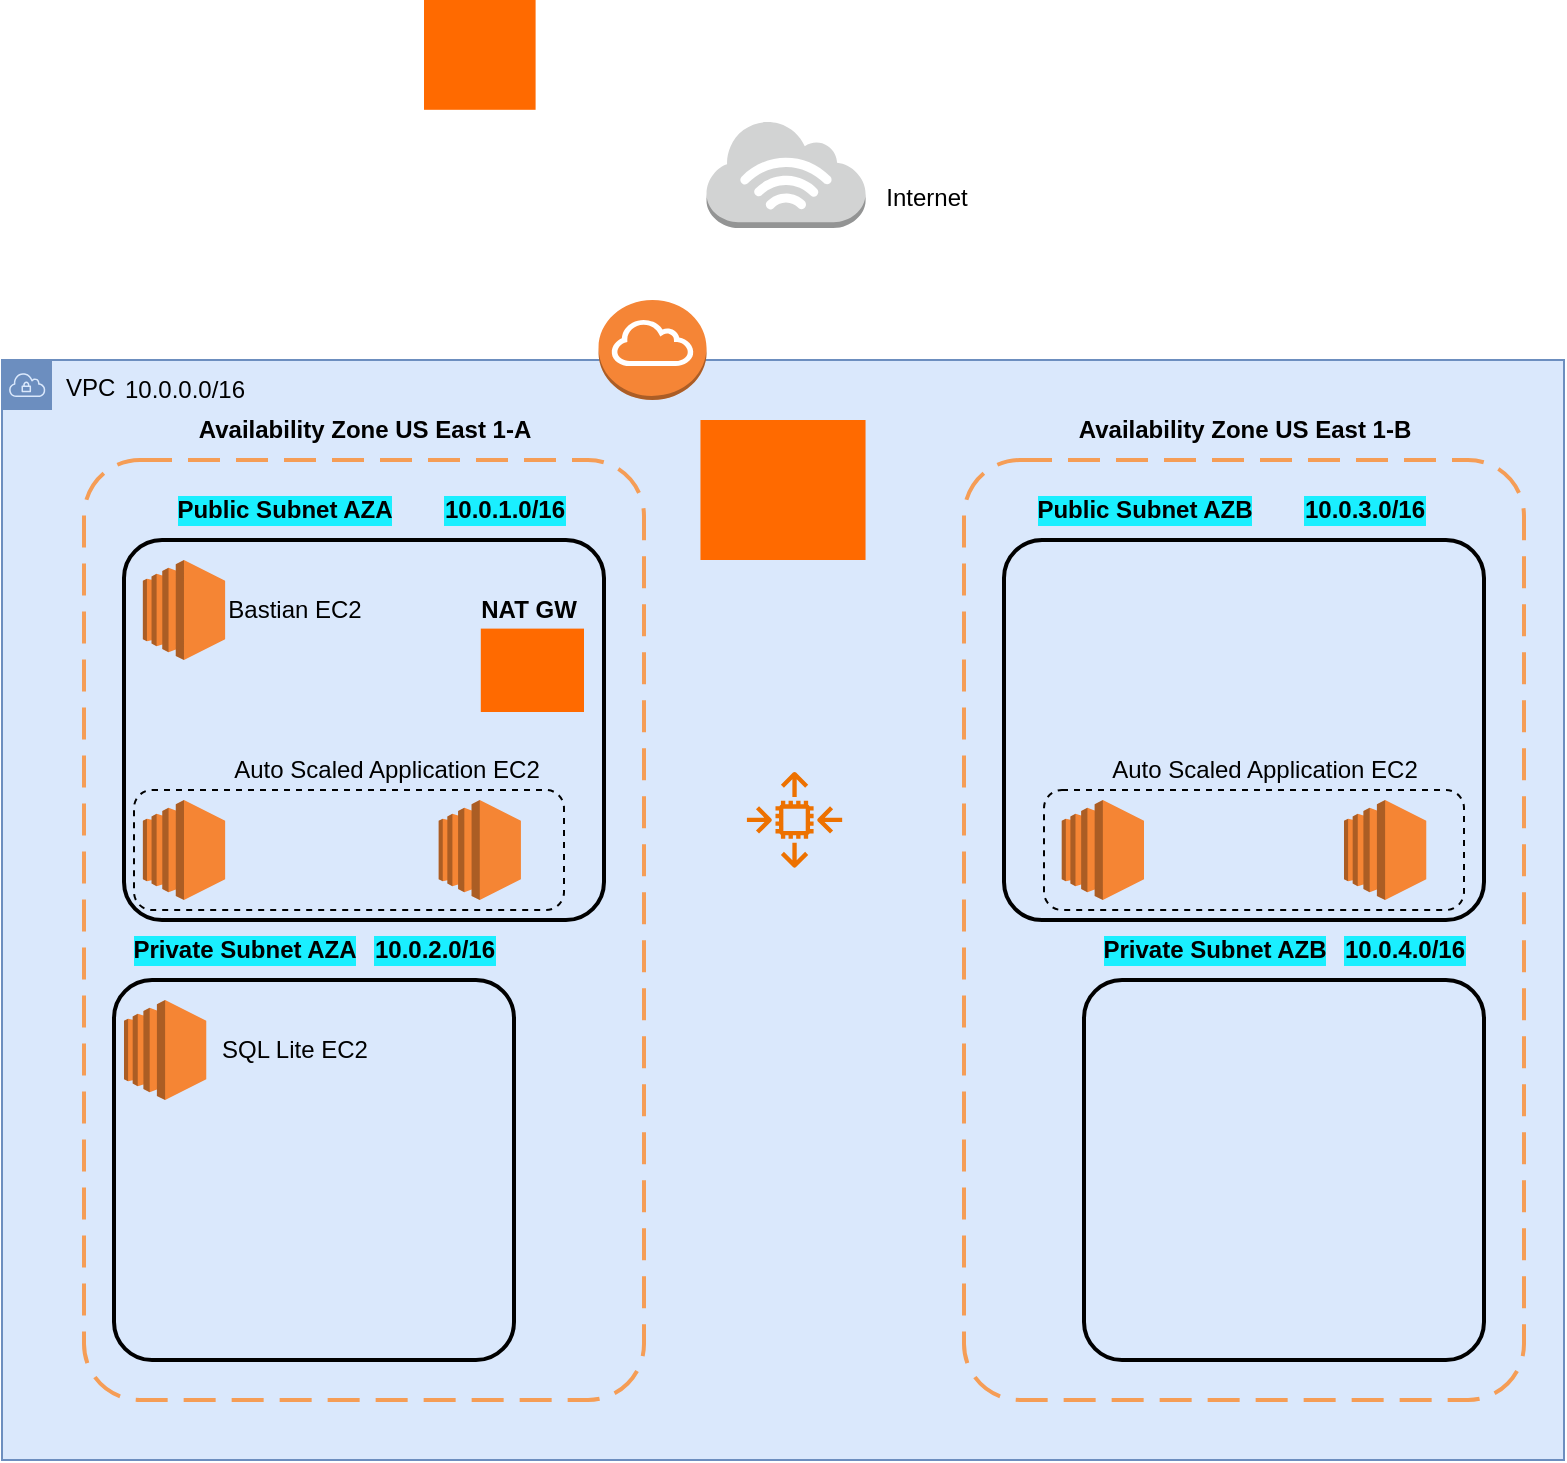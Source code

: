 <mxfile version="26.2.12">
  <diagram name="Page-1" id="fU7BCpl6mXzZDJkFP51K">
    <mxGraphModel dx="1428" dy="1954" grid="1" gridSize="10" guides="1" tooltips="1" connect="1" arrows="1" fold="1" page="1" pageScale="1" pageWidth="827" pageHeight="1169" math="0" shadow="0">
      <root>
        <mxCell id="0" />
        <mxCell id="1" parent="0" />
        <mxCell id="hSYeYCXfzHYsLcMzWhCX-23" value="VPC" style="sketch=0;outlineConnect=0;html=1;whiteSpace=wrap;fontSize=12;fontStyle=0;shape=mxgraph.aws4.group;grIcon=mxgraph.aws4.group_vpc;strokeColor=#6c8ebf;fillColor=#dae8fc;verticalAlign=top;align=left;spacingLeft=30;dashed=0;" vertex="1" parent="1">
          <mxGeometry x="59" y="-20" width="781" height="550" as="geometry" />
        </mxCell>
        <mxCell id="hSYeYCXfzHYsLcMzWhCX-46" value="" style="rounded=1;whiteSpace=wrap;html=1;fillColor=none;dashed=1;" vertex="1" parent="1">
          <mxGeometry x="580" y="195" width="210" height="60" as="geometry" />
        </mxCell>
        <mxCell id="hSYeYCXfzHYsLcMzWhCX-45" value="" style="rounded=1;whiteSpace=wrap;html=1;fillColor=none;dashed=1;" vertex="1" parent="1">
          <mxGeometry x="125" y="195" width="215" height="60" as="geometry" />
        </mxCell>
        <mxCell id="hSYeYCXfzHYsLcMzWhCX-21" value="" style="rounded=1;arcSize=10;dashed=1;strokeColor=#F59D56;fillColor=none;gradientColor=none;dashPattern=8 4;strokeWidth=2;" vertex="1" parent="1">
          <mxGeometry x="540" y="30" width="280" height="470" as="geometry" />
        </mxCell>
        <mxCell id="hSYeYCXfzHYsLcMzWhCX-20" value="" style="rounded=1;arcSize=10;dashed=1;strokeColor=#F59D56;fillColor=none;gradientColor=none;dashPattern=8 4;strokeWidth=2;" vertex="1" parent="1">
          <mxGeometry x="100" y="30" width="280" height="470" as="geometry" />
        </mxCell>
        <mxCell id="hSYeYCXfzHYsLcMzWhCX-2" value="" style="rounded=1;arcSize=10;dashed=0;fillColor=none;gradientColor=none;strokeWidth=2;" vertex="1" parent="1">
          <mxGeometry x="120" y="70" width="240" height="190" as="geometry" />
        </mxCell>
        <mxCell id="hSYeYCXfzHYsLcMzWhCX-4" value="" style="rounded=1;arcSize=10;dashed=0;fillColor=none;gradientColor=none;strokeWidth=2;" vertex="1" parent="1">
          <mxGeometry x="115" y="290" width="200" height="190" as="geometry" />
        </mxCell>
        <mxCell id="hSYeYCXfzHYsLcMzWhCX-8" value="10.0.0.0/16" style="text;html=1;align=center;verticalAlign=middle;resizable=0;points=[];autosize=1;strokeColor=none;fillColor=none;" vertex="1" parent="1">
          <mxGeometry x="110.01" y="-20" width="80" height="30" as="geometry" />
        </mxCell>
        <mxCell id="hSYeYCXfzHYsLcMzWhCX-9" value="" style="points=[];aspect=fixed;html=1;align=center;shadow=0;dashed=0;fillColor=#FF6A00;strokeColor=none;shape=mxgraph.alibaba_cloud.alb_application_load_balancer_01;" vertex="1" parent="1">
          <mxGeometry x="408.23" y="10" width="82.54" height="70" as="geometry" />
        </mxCell>
        <mxCell id="hSYeYCXfzHYsLcMzWhCX-10" value="Public Subnet AZA" style="text;html=1;align=center;verticalAlign=middle;resizable=0;points=[];autosize=1;strokeColor=none;fillColor=none;labelBackgroundColor=#1AEFFF;fontStyle=1" vertex="1" parent="1">
          <mxGeometry x="140" y="40" width="120" height="30" as="geometry" />
        </mxCell>
        <mxCell id="hSYeYCXfzHYsLcMzWhCX-11" value="Public Subnet AZB" style="text;html=1;align=center;verticalAlign=middle;resizable=0;points=[];autosize=1;strokeColor=none;fillColor=none;labelBackgroundColor=#1AEFFF;fontStyle=1" vertex="1" parent="1">
          <mxGeometry x="570" y="40" width="120" height="30" as="geometry" />
        </mxCell>
        <mxCell id="hSYeYCXfzHYsLcMzWhCX-13" value="Private Subnet AZA" style="text;html=1;align=center;verticalAlign=middle;resizable=0;points=[];autosize=1;strokeColor=none;fillColor=none;labelBackgroundColor=#1AEFFF;fontStyle=1" vertex="1" parent="1">
          <mxGeometry x="115" y="260" width="130" height="30" as="geometry" />
        </mxCell>
        <mxCell id="hSYeYCXfzHYsLcMzWhCX-14" value="" style="outlineConnect=0;dashed=0;verticalLabelPosition=bottom;verticalAlign=top;align=center;html=1;shape=mxgraph.aws3.ec2;fillColor=#F58534;gradientColor=none;" vertex="1" parent="1">
          <mxGeometry x="129.43" y="80" width="41.13" height="50" as="geometry" />
        </mxCell>
        <mxCell id="hSYeYCXfzHYsLcMzWhCX-15" value="" style="points=[];aspect=fixed;html=1;align=center;shadow=0;dashed=0;fillColor=#FF6A00;strokeColor=none;shape=mxgraph.alibaba_cloud.nat_gateway;" vertex="1" parent="1">
          <mxGeometry x="298.4" y="114.3" width="51.6" height="41.7" as="geometry" />
        </mxCell>
        <mxCell id="hSYeYCXfzHYsLcMzWhCX-16" value="" style="rounded=1;arcSize=10;dashed=0;fillColor=none;gradientColor=none;strokeWidth=2;" vertex="1" parent="1">
          <mxGeometry x="560" y="70" width="240" height="190" as="geometry" />
        </mxCell>
        <mxCell id="hSYeYCXfzHYsLcMzWhCX-17" value="" style="outlineConnect=0;dashed=0;verticalLabelPosition=bottom;verticalAlign=top;align=center;html=1;shape=mxgraph.aws3.internet_3;fillColor=#D2D3D3;gradientColor=none;" vertex="1" parent="1">
          <mxGeometry x="411.27" y="-140" width="79.5" height="54" as="geometry" />
        </mxCell>
        <mxCell id="hSYeYCXfzHYsLcMzWhCX-18" value="Bastian EC2" style="text;html=1;align=center;verticalAlign=middle;resizable=0;points=[];autosize=1;strokeColor=none;fillColor=none;" vertex="1" parent="1">
          <mxGeometry x="160" y="90" width="90" height="30" as="geometry" />
        </mxCell>
        <mxCell id="hSYeYCXfzHYsLcMzWhCX-19" value="" style="outlineConnect=0;dashed=0;verticalLabelPosition=bottom;verticalAlign=top;align=center;html=1;shape=mxgraph.aws3.ec2;fillColor=#F58534;gradientColor=none;" vertex="1" parent="1">
          <mxGeometry x="120" y="300" width="41.13" height="50" as="geometry" />
        </mxCell>
        <mxCell id="hSYeYCXfzHYsLcMzWhCX-24" value="" style="rounded=1;arcSize=10;dashed=0;fillColor=none;gradientColor=none;strokeWidth=2;" vertex="1" parent="1">
          <mxGeometry x="600" y="290" width="200" height="190" as="geometry" />
        </mxCell>
        <mxCell id="hSYeYCXfzHYsLcMzWhCX-25" value="Private Subnet AZB" style="text;html=1;align=center;verticalAlign=middle;resizable=0;points=[];autosize=1;strokeColor=none;fillColor=none;labelBackgroundColor=#1AEFFF;fontStyle=1" vertex="1" parent="1">
          <mxGeometry x="600" y="260" width="130" height="30" as="geometry" />
        </mxCell>
        <mxCell id="hSYeYCXfzHYsLcMzWhCX-26" value="SQL Lite EC2" style="text;html=1;align=center;verticalAlign=middle;resizable=0;points=[];autosize=1;strokeColor=none;fillColor=none;" vertex="1" parent="1">
          <mxGeometry x="155" y="310" width="100" height="30" as="geometry" />
        </mxCell>
        <mxCell id="hSYeYCXfzHYsLcMzWhCX-27" value="Availability Zone US East 1-A" style="text;html=1;align=center;verticalAlign=middle;resizable=0;points=[];autosize=1;strokeColor=none;fillColor=none;fontStyle=1" vertex="1" parent="1">
          <mxGeometry x="150" width="180" height="30" as="geometry" />
        </mxCell>
        <mxCell id="hSYeYCXfzHYsLcMzWhCX-28" value="Internet" style="text;html=1;align=center;verticalAlign=middle;resizable=0;points=[];autosize=1;strokeColor=none;fillColor=none;" vertex="1" parent="1">
          <mxGeometry x="490.77" y="-116" width="60" height="30" as="geometry" />
        </mxCell>
        <mxCell id="hSYeYCXfzHYsLcMzWhCX-29" value="" style="outlineConnect=0;dashed=0;verticalLabelPosition=bottom;verticalAlign=top;align=center;html=1;shape=mxgraph.aws3.ec2;fillColor=#F58534;gradientColor=none;" vertex="1" parent="1">
          <mxGeometry x="129.44" y="200" width="41.13" height="50" as="geometry" />
        </mxCell>
        <mxCell id="hSYeYCXfzHYsLcMzWhCX-30" value="" style="outlineConnect=0;dashed=0;verticalLabelPosition=bottom;verticalAlign=top;align=center;html=1;shape=mxgraph.aws3.ec2;fillColor=#F58534;gradientColor=none;" vertex="1" parent="1">
          <mxGeometry x="588.87" y="200" width="41.13" height="50" as="geometry" />
        </mxCell>
        <mxCell id="hSYeYCXfzHYsLcMzWhCX-31" value="Auto Scaled Application EC2" style="text;html=1;align=center;verticalAlign=middle;resizable=0;points=[];autosize=1;strokeColor=none;fillColor=none;" vertex="1" parent="1">
          <mxGeometry x="161.13" y="170" width="180" height="30" as="geometry" />
        </mxCell>
        <mxCell id="hSYeYCXfzHYsLcMzWhCX-32" value="Auto Scaled Application EC2" style="text;html=1;align=center;verticalAlign=middle;resizable=0;points=[];autosize=1;strokeColor=none;fillColor=none;" vertex="1" parent="1">
          <mxGeometry x="600" y="170" width="180" height="30" as="geometry" />
        </mxCell>
        <mxCell id="hSYeYCXfzHYsLcMzWhCX-33" value="" style="points=[];aspect=fixed;html=1;align=center;shadow=0;dashed=0;fillColor=#FF6A00;strokeColor=none;shape=mxgraph.alibaba_cloud.dns_domain_name_system;" vertex="1" parent="1">
          <mxGeometry x="270" y="-200" width="55.8" height="54.9" as="geometry" />
        </mxCell>
        <mxCell id="hSYeYCXfzHYsLcMzWhCX-34" value="" style="sketch=0;outlineConnect=0;fontColor=#232F3E;gradientColor=none;fillColor=#ED7100;strokeColor=none;dashed=0;verticalLabelPosition=bottom;verticalAlign=top;align=center;html=1;fontSize=12;fontStyle=0;aspect=fixed;pointerEvents=1;shape=mxgraph.aws4.auto_scaling2;" vertex="1" parent="1">
          <mxGeometry x="431.27" y="185.85" width="48" height="48" as="geometry" />
        </mxCell>
        <mxCell id="hSYeYCXfzHYsLcMzWhCX-35" value="10.0.1&lt;span style=&quot;color: rgba(0, 0, 0, 0); font-family: monospace; font-size: 0px; text-align: start;&quot;&gt;%3CmxGraphModel%3E%3Croot%3E%3CmxCell%20id%3D%220%22%2F%3E%3CmxCell%20id%3D%221%22%20parent%3D%220%22%2F%3E%3CmxCell%20id%3D%222%22%20value%3D%2210.0.0.0%2F16%22%20style%3D%22text%3Bhtml%3D1%3Balign%3Dcenter%3BverticalAlign%3Dmiddle%3Bresizable%3D0%3Bpoints%3D%5B%5D%3Bautosize%3D1%3BstrokeColor%3Dnone%3BfillColor%3Dnone%3B%22%20vertex%3D%221%22%20parent%3D%221%22%3E%3CmxGeometry%20x%3D%22110%22%20y%3D%22-10%22%20width%3D%2280%22%20height%3D%2230%22%20as%3D%22geometry%22%2F%3E%3C%2FmxCell%3E%3C%2Froot%3E%3C%2FmxGraphModel%3E&lt;/span&gt;.0/16" style="text;html=1;align=center;verticalAlign=middle;resizable=0;points=[];autosize=1;strokeColor=none;fillColor=none;labelBackgroundColor=#1AEFFF;fontStyle=1" vertex="1" parent="1">
          <mxGeometry x="270" y="40" width="80" height="30" as="geometry" />
        </mxCell>
        <mxCell id="hSYeYCXfzHYsLcMzWhCX-36" value="10.0.2&lt;span style=&quot;color: rgba(0, 0, 0, 0); font-family: monospace; font-size: 0px; text-align: start;&quot;&gt;%3CmxGraphModel%3E%3Croot%3E%3CmxCell%20id%3D%220%22%2F%3E%3CmxCell%20id%3D%221%22%20parent%3D%220%22%2F%3E%3CmxCell%20id%3D%222%22%20value%3D%2210.0.0.0%2F16%22%20style%3D%22text%3Bhtml%3D1%3Balign%3Dcenter%3BverticalAlign%3Dmiddle%3Bresizable%3D0%3Bpoints%3D%5B%5D%3Bautosize%3D1%3BstrokeColor%3Dnone%3BfillColor%3Dnone%3B%22%20vertex%3D%221%22%20parent%3D%221%22%3E%3CmxGeometry%20x%3D%22110%22%20y%3D%22-10%22%20width%3D%2280%22%20height%3D%2230%22%20as%3D%22geometry%22%2F%3E%3C%2FmxCell%3E%3C%2Froot%3E%3C%2FmxGraphModel%32&lt;/span&gt;.0/16" style="text;html=1;align=center;verticalAlign=middle;resizable=0;points=[];autosize=1;strokeColor=none;fillColor=none;labelBackgroundColor=#1AEFFF;fontStyle=1" vertex="1" parent="1">
          <mxGeometry x="235" y="260" width="80" height="30" as="geometry" />
        </mxCell>
        <mxCell id="hSYeYCXfzHYsLcMzWhCX-37" value="10.0.3&lt;span style=&quot;color: rgba(0, 0, 0, 0); font-family: monospace; font-size: 0px; text-align: start;&quot;&gt;%3CmxGraphModel%3E%3Croot%3E%3CmxCell%20id%3D%220%22%2F%3E%3CmxCell%20id%3D%221%22%20parent%3D%220%22%2F%3E%3CmxCell%20id%3D%222%22%20value%3D%2210.0.0.0%2F16%22%20style%3D%22text%3Bhtml%3D1%3Balign%3Dcenter%3BverticalAlign%3Dmiddle%3Bresizable%3D0%3Bpoints%3D%5B%5D%3Bautosize%3D1%3BstrokeColor%3Dnone%3BfillColor%3Dnone%3B%22%20vertex%3D%221%22%20parent%3D%221%22%3E%3CmxGeometry%20x%3D%22110%22%20y%3D%22-10%22%20width%3D%2280%22%20height%3D%2230%22%20as%3D%22geometry%22%2F%3E%3C%2FmxCell%3E%3C%2Froot%3E%3C%2FmxGraphModel%32&lt;/span&gt;.0/16" style="text;html=1;align=center;verticalAlign=middle;resizable=0;points=[];autosize=1;strokeColor=none;fillColor=none;labelBackgroundColor=#1AEFFF;fontStyle=1" vertex="1" parent="1">
          <mxGeometry x="700" y="40" width="80" height="30" as="geometry" />
        </mxCell>
        <mxCell id="hSYeYCXfzHYsLcMzWhCX-38" value="10.0.4&lt;span style=&quot;color: rgba(0, 0, 0, 0); font-family: monospace; font-size: 0px; text-align: start;&quot;&gt;%3CmxGraphModel%3E%3Croot%3E%3CmxCell%20id%3D%220%22%2F%3E%3CmxCell%20id%3D%221%22%20parent%3D%220%22%2F%3E%3CmxCell%20id%3D%222%22%20value%3D%2210.0.0.0%2F16%22%20style%3D%22text%3Bhtml%3D1%3Balign%3Dcenter%3BverticalAlign%3Dmiddle%3Bresizable%3D0%3Bpoints%3D%5B%5D%3Bautosize%3D1%3BstrokeColor%3Dnone%3BfillColor%3Dnone%3B%22%20vertex%3D%221%22%20parent%3D%221%22%3E%3CmxGeometry%20x%3D%22110%22%20y%3D%22-10%22%20width%3D%2280%22%20height%3D%2230%22%20as%3D%22geometry%22%2F%3E%3C%2FmxCell%3E%3C%2Froot%3E%3C%2FmxGraphModel%3&lt;/span&gt;.0/16" style="text;html=1;align=center;verticalAlign=middle;resizable=0;points=[];autosize=1;strokeColor=none;fillColor=none;labelBackgroundColor=light-dark(#1AEFFF,#EDEDED);fontStyle=1" vertex="1" parent="1">
          <mxGeometry x="720" y="260" width="80" height="30" as="geometry" />
        </mxCell>
        <mxCell id="hSYeYCXfzHYsLcMzWhCX-39" value="Availability Zone US East 1-B" style="text;html=1;align=center;verticalAlign=middle;resizable=0;points=[];autosize=1;strokeColor=none;fillColor=none;fontStyle=1" vertex="1" parent="1">
          <mxGeometry x="590" width="180" height="30" as="geometry" />
        </mxCell>
        <mxCell id="hSYeYCXfzHYsLcMzWhCX-40" value="" style="outlineConnect=0;dashed=0;verticalLabelPosition=bottom;verticalAlign=top;align=center;html=1;shape=mxgraph.aws3.internet_gateway;fillColor=#F58536;gradientColor=none;" vertex="1" parent="1">
          <mxGeometry x="357.27" y="-50" width="54" height="50" as="geometry" />
        </mxCell>
        <mxCell id="hSYeYCXfzHYsLcMzWhCX-47" value="" style="outlineConnect=0;dashed=0;verticalLabelPosition=bottom;verticalAlign=top;align=center;html=1;shape=mxgraph.aws3.ec2;fillColor=#F58534;gradientColor=none;" vertex="1" parent="1">
          <mxGeometry x="277.33" y="200" width="41.13" height="50" as="geometry" />
        </mxCell>
        <mxCell id="hSYeYCXfzHYsLcMzWhCX-48" value="" style="outlineConnect=0;dashed=0;verticalLabelPosition=bottom;verticalAlign=top;align=center;html=1;shape=mxgraph.aws3.ec2;fillColor=#F58534;gradientColor=none;" vertex="1" parent="1">
          <mxGeometry x="730" y="200" width="41.13" height="50" as="geometry" />
        </mxCell>
        <mxCell id="hSYeYCXfzHYsLcMzWhCX-49" value="NAT GW" style="text;html=1;align=center;verticalAlign=middle;resizable=0;points=[];autosize=1;strokeColor=none;fillColor=none;fontStyle=1" vertex="1" parent="1">
          <mxGeometry x="287.27" y="90" width="70" height="30" as="geometry" />
        </mxCell>
      </root>
    </mxGraphModel>
  </diagram>
</mxfile>
